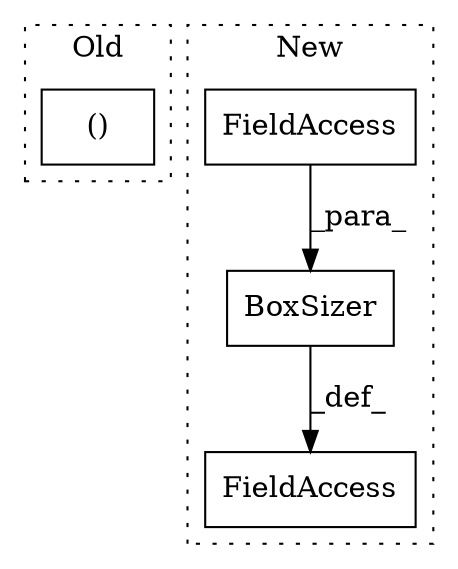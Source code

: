 digraph G {
subgraph cluster0 {
1 [label="()" a="106" s="10548" l="17" shape="box"];
label = "Old";
style="dotted";
}
subgraph cluster1 {
2 [label="BoxSizer" a="32" s="11857,11879" l="9,1" shape="box"];
3 [label="FieldAccess" a="22" s="11866" l="13" shape="box"];
4 [label="FieldAccess" a="22" s="11843" l="10" shape="box"];
label = "New";
style="dotted";
}
2 -> 4 [label="_def_"];
3 -> 2 [label="_para_"];
}